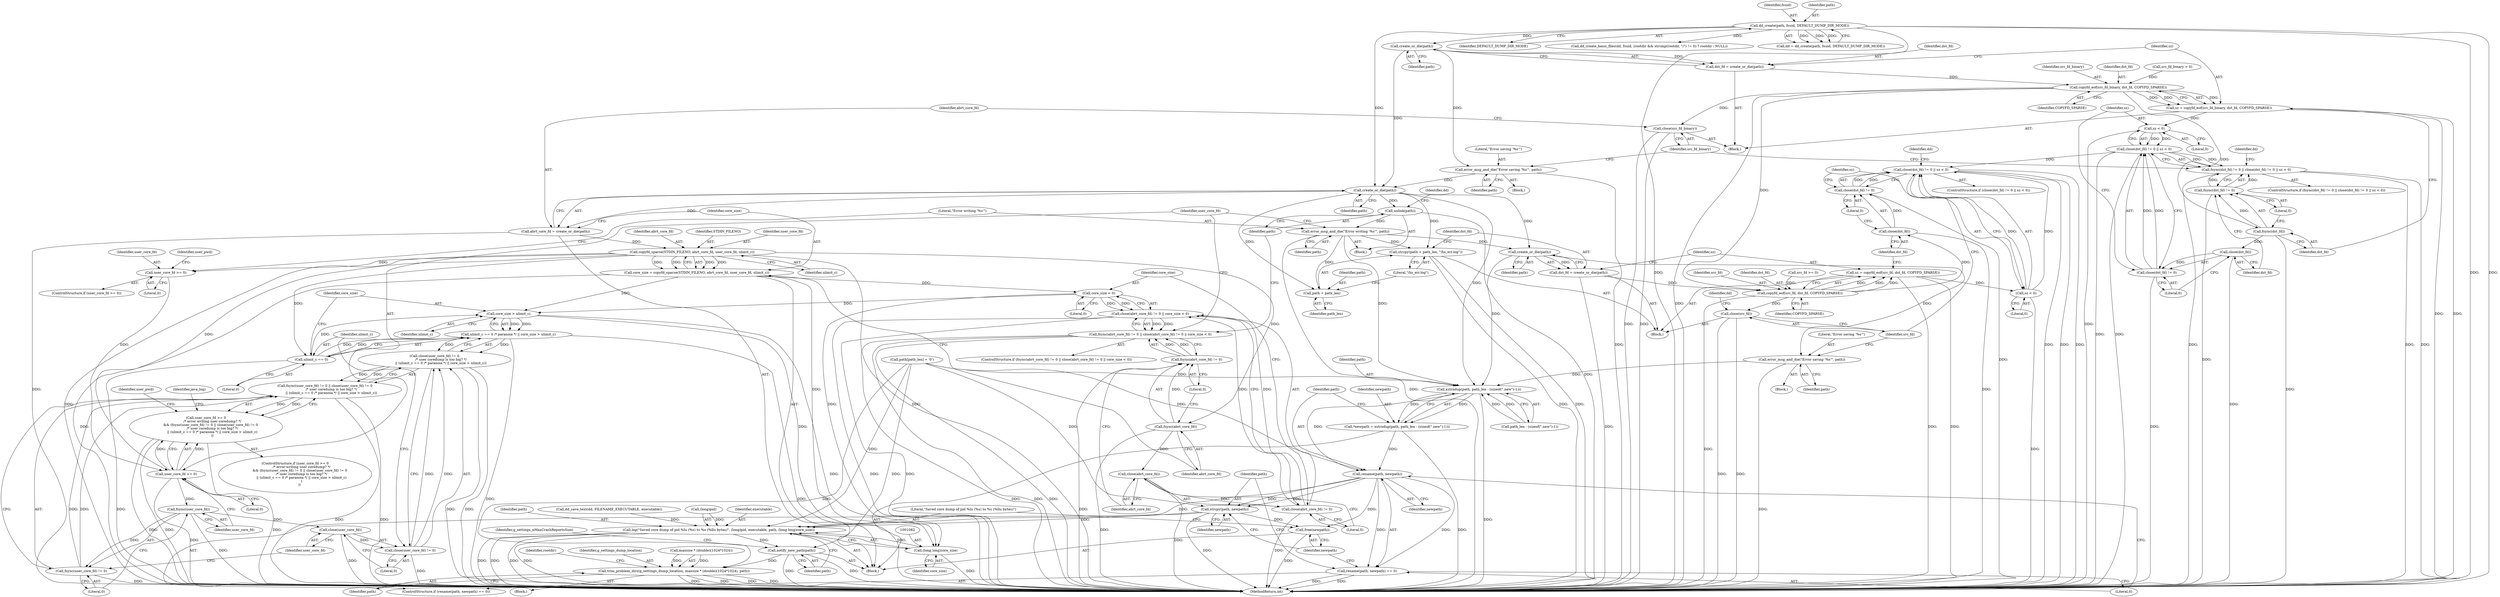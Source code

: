 digraph "0_abrt_4f2c1ddd3e3b81d2d5146b883115371f1cada9f9@API" {
"1000867" [label="(Call,create_or_die(path))"];
"1000618" [label="(Call,dd_create(path, fsuid, DEFAULT_DUMP_DIR_MODE))"];
"1000865" [label="(Call,dst_fd = create_or_die(path))"];
"1000872" [label="(Call,copyfd_eof(src_fd_binary, dst_fd, COPYFD_SPARSE))"];
"1000870" [label="(Call,sz = copyfd_eof(src_fd_binary, dst_fd, COPYFD_SPARSE))"];
"1000887" [label="(Call,sz < 0)"];
"1000882" [label="(Call,close(dst_fd) != 0 || sz < 0)"];
"1000877" [label="(Call,fsync(dst_fd) != 0 || close(dst_fd) != 0 || sz < 0)"];
"1001029" [label="(Call,close(dst_fd) != 0 || sz < 0)"];
"1000879" [label="(Call,fsync(dst_fd))"];
"1000878" [label="(Call,fsync(dst_fd) != 0)"];
"1000884" [label="(Call,close(dst_fd))"];
"1000883" [label="(Call,close(dst_fd) != 0)"];
"1000896" [label="(Call,close(src_fd_binary))"];
"1001024" [label="(Call,copyfd_eof(src_fd, dst_fd, COPYFD_SPARSE))"];
"1001022" [label="(Call,sz = copyfd_eof(src_fd, dst_fd, COPYFD_SPARSE))"];
"1001034" [label="(Call,sz < 0)"];
"1001031" [label="(Call,close(dst_fd))"];
"1001030" [label="(Call,close(dst_fd) != 0)"];
"1001043" [label="(Call,close(src_fd))"];
"1000893" [label="(Call,error_msg_and_die(\"Error saving '%s'\", path))"];
"1000901" [label="(Call,create_or_die(path))"];
"1000899" [label="(Call,abrt_core_fd = create_or_die(path))"];
"1000906" [label="(Call,copyfd_sparse(STDIN_FILENO, abrt_core_fd, user_core_fd, ulimit_c))"];
"1000904" [label="(Call,core_size = copyfd_sparse(STDIN_FILENO, abrt_core_fd, user_core_fd, ulimit_c))"];
"1000922" [label="(Call,core_size < 0)"];
"1000917" [label="(Call,close(abrt_core_fd) != 0 || core_size < 0)"];
"1000912" [label="(Call,fsync(abrt_core_fd) != 0 || close(abrt_core_fd) != 0 || core_size < 0)"];
"1000961" [label="(Call,core_size > ulimit_c)"];
"1000957" [label="(Call,ulimit_c == 0 /* paranoia */ || core_size > ulimit_c)"];
"1000952" [label="(Call,close(user_core_fd) != 0\n            /* user coredump is too big? */\n            || (ulimit_c == 0 /* paranoia */ || core_size > ulimit_c))"];
"1000947" [label="(Call,fsync(user_core_fd) != 0 || close(user_core_fd) != 0\n            /* user coredump is too big? */\n            || (ulimit_c == 0 /* paranoia */ || core_size > ulimit_c))"];
"1000943" [label="(Call,user_core_fd >= 0\n            /* error writing user coredump? */\n         && (fsync(user_core_fd) != 0 || close(user_core_fd) != 0\n            /* user coredump is too big? */\n            || (ulimit_c == 0 /* paranoia */ || core_size > ulimit_c)\n            ))"];
"1001081" [label="(Call,(long long)core_size)"];
"1001074" [label="(Call,log(\"Saved core dump of pid %lu (%s) to %s (%llu bytes)\", (long)pid, executable, path, (long long)core_size))"];
"1001084" [label="(Call,notify_new_path(path))"];
"1001102" [label="(Call,trim_problem_dirs(g_settings_dump_location, maxsize * (double)(1024*1024), path))"];
"1000914" [label="(Call,fsync(abrt_core_fd))"];
"1000913" [label="(Call,fsync(abrt_core_fd) != 0)"];
"1000919" [label="(Call,close(abrt_core_fd))"];
"1000918" [label="(Call,close(abrt_core_fd) != 0)"];
"1000931" [label="(Call,user_core_fd >= 0)"];
"1000944" [label="(Call,user_core_fd >= 0)"];
"1000949" [label="(Call,fsync(user_core_fd))"];
"1000948" [label="(Call,fsync(user_core_fd) != 0)"];
"1000954" [label="(Call,close(user_core_fd))"];
"1000953" [label="(Call,close(user_core_fd) != 0)"];
"1000958" [label="(Call,ulimit_c == 0)"];
"1000926" [label="(Call,unlink(path))"];
"1000939" [label="(Call,error_msg_and_die(\"Error writing '%s'\", path))"];
"1001011" [label="(Call,strcpy(path + path_len, \"/hs_err.log\"))"];
"1001012" [label="(Call,path + path_len)"];
"1001019" [label="(Call,create_or_die(path))"];
"1001017" [label="(Call,dst_fd = create_or_die(path))"];
"1001040" [label="(Call,error_msg_and_die(\"Error saving '%s'\", path))"];
"1001055" [label="(Call,xstrndup(path, path_len - (sizeof(\".new\")-1)))"];
"1001053" [label="(Call,*newpath = xstrndup(path, path_len - (sizeof(\".new\")-1)))"];
"1001065" [label="(Call,rename(path, newpath))"];
"1001064" [label="(Call,rename(path, newpath) == 0)"];
"1001069" [label="(Call,strcpy(path, newpath))"];
"1001072" [label="(Call,free(newpath))"];
"1001103" [label="(Identifier,g_settings_dump_location)"];
"1000912" [label="(Call,fsync(abrt_core_fd) != 0 || close(abrt_core_fd) != 0 || core_size < 0)"];
"1000905" [label="(Identifier,core_size)"];
"1000929" [label="(Identifier,dd)"];
"1000907" [label="(Identifier,STDIN_FILENO)"];
"1000963" [label="(Identifier,ulimit_c)"];
"1000947" [label="(Call,fsync(user_core_fd) != 0 || close(user_core_fd) != 0\n            /* user coredump is too big? */\n            || (ulimit_c == 0 /* paranoia */ || core_size > ulimit_c))"];
"1000961" [label="(Call,core_size > ulimit_c)"];
"1001025" [label="(Identifier,src_fd)"];
"1000886" [label="(Literal,0)"];
"1000873" [label="(Identifier,src_fd_binary)"];
"1000948" [label="(Call,fsync(user_core_fd) != 0)"];
"1000863" [label="(Block,)"];
"1000919" [label="(Call,close(abrt_core_fd))"];
"1000942" [label="(ControlStructure,if (user_core_fd >= 0\n            /* error writing user coredump? */\n         && (fsync(user_core_fd) != 0 || close(user_core_fd) != 0\n            /* user coredump is too big? */\n            || (ulimit_c == 0 /* paranoia */ || core_size > ulimit_c)\n            )\n        ))"];
"1001056" [label="(Identifier,path)"];
"1001026" [label="(Identifier,dst_fd)"];
"1000911" [label="(ControlStructure,if (fsync(abrt_core_fd) != 0 || close(abrt_core_fd) != 0 || core_size < 0))"];
"1001085" [label="(Identifier,path)"];
"1001030" [label="(Call,close(dst_fd) != 0)"];
"1000871" [label="(Identifier,sz)"];
"1001027" [label="(Identifier,COPYFD_SPARSE)"];
"1001079" [label="(Identifier,executable)"];
"1000933" [label="(Literal,0)"];
"1000620" [label="(Identifier,fsuid)"];
"1000953" [label="(Call,close(user_core_fd) != 0)"];
"1001054" [label="(Identifier,newpath)"];
"1001090" [label="(Block,)"];
"1001065" [label="(Call,rename(path, newpath))"];
"1000915" [label="(Identifier,abrt_core_fd)"];
"1000909" [label="(Identifier,user_core_fd)"];
"1000962" [label="(Identifier,core_size)"];
"1001068" [label="(Literal,0)"];
"1000901" [label="(Call,create_or_die(path))"];
"1000876" [label="(ControlStructure,if (fsync(dst_fd) != 0 || close(dst_fd) != 0 || sz < 0))"];
"1001063" [label="(ControlStructure,if (rename(path, newpath) == 0))"];
"1001084" [label="(Call,notify_new_path(path))"];
"1000931" [label="(Call,user_core_fd >= 0)"];
"1001055" [label="(Call,xstrndup(path, path_len - (sizeof(\".new\")-1)))"];
"1001071" [label="(Identifier,newpath)"];
"1001043" [label="(Call,close(src_fd))"];
"1000954" [label="(Call,close(user_core_fd))"];
"1001081" [label="(Call,(long long)core_size)"];
"1000932" [label="(Identifier,user_core_fd)"];
"1000958" [label="(Call,ulimit_c == 0)"];
"1000959" [label="(Identifier,ulimit_c)"];
"1000960" [label="(Literal,0)"];
"1000927" [label="(Identifier,path)"];
"1000945" [label="(Identifier,user_core_fd)"];
"1001042" [label="(Identifier,path)"];
"1000917" [label="(Call,close(abrt_core_fd) != 0 || core_size < 0)"];
"1000930" [label="(ControlStructure,if (user_core_fd >= 0))"];
"1001020" [label="(Identifier,path)"];
"1001017" [label="(Call,dst_fd = create_or_die(path))"];
"1001010" [label="(Block,)"];
"1001029" [label="(Call,close(dst_fd) != 0 || sz < 0)"];
"1000621" [label="(Identifier,DEFAULT_DUMP_DIR_MODE)"];
"1000920" [label="(Identifier,abrt_core_fd)"];
"1000895" [label="(Identifier,path)"];
"1000916" [label="(Literal,0)"];
"1000887" [label="(Call,sz < 0)"];
"1001064" [label="(Call,rename(path, newpath) == 0)"];
"1000904" [label="(Call,core_size = copyfd_sparse(STDIN_FILENO, abrt_core_fd, user_core_fd, ulimit_c))"];
"1000972" [label="(Identifier,java_log)"];
"1001014" [label="(Identifier,path_len)"];
"1000949" [label="(Call,fsync(user_core_fd))"];
"1000867" [label="(Call,create_or_die(path))"];
"1000624" [label="(Block,)"];
"1000619" [label="(Identifier,path)"];
"1000872" [label="(Call,copyfd_eof(src_fd_binary, dst_fd, COPYFD_SPARSE))"];
"1000955" [label="(Identifier,user_core_fd)"];
"1001080" [label="(Identifier,path)"];
"1001023" [label="(Identifier,sz)"];
"1001013" [label="(Identifier,path)"];
"1001040" [label="(Call,error_msg_and_die(\"Error saving '%s'\", path))"];
"1001073" [label="(Identifier,newpath)"];
"1001067" [label="(Identifier,newpath)"];
"1001024" [label="(Call,copyfd_eof(src_fd, dst_fd, COPYFD_SPARSE))"];
"1001069" [label="(Call,strcpy(path, newpath))"];
"1000946" [label="(Literal,0)"];
"1001015" [label="(Literal,\"/hs_err.log\")"];
"1000870" [label="(Call,sz = copyfd_eof(src_fd_binary, dst_fd, COPYFD_SPARSE))"];
"1000893" [label="(Call,error_msg_and_die(\"Error saving '%s'\", path))"];
"1000952" [label="(Call,close(user_core_fd) != 0\n            /* user coredump is too big? */\n            || (ulimit_c == 0 /* paranoia */ || core_size > ulimit_c))"];
"1000880" [label="(Identifier,dst_fd)"];
"1001083" [label="(Identifier,core_size)"];
"1000966" [label="(Identifier,user_pwd)"];
"1000944" [label="(Call,user_core_fd >= 0)"];
"1001035" [label="(Identifier,sz)"];
"1001031" [label="(Call,close(dst_fd))"];
"1001036" [label="(Literal,0)"];
"1001053" [label="(Call,*newpath = xstrndup(path, path_len - (sizeof(\".new\")-1)))"];
"1001039" [label="(Identifier,dd)"];
"1000910" [label="(Identifier,ulimit_c)"];
"1000922" [label="(Call,core_size < 0)"];
"1000936" [label="(Identifier,user_pwd)"];
"1000892" [label="(Identifier,dd)"];
"1000913" [label="(Call,fsync(abrt_core_fd) != 0)"];
"1000939" [label="(Call,error_msg_and_die(\"Error writing '%s'\", path))"];
"1001088" [label="(Identifier,g_settings_nMaxCrashReportsSize)"];
"1001044" [label="(Identifier,src_fd)"];
"1000902" [label="(Identifier,path)"];
"1000890" [label="(Block,)"];
"1001032" [label="(Identifier,dst_fd)"];
"1001074" [label="(Call,log(\"Saved core dump of pid %lu (%s) to %s (%llu bytes)\", (long)pid, executable, path, (long long)core_size))"];
"1000774" [label="(Call,dd_save_text(dd, FILENAME_EXECUTABLE, executable))"];
"1000943" [label="(Call,user_core_fd >= 0\n            /* error writing user coredump? */\n         && (fsync(user_core_fd) != 0 || close(user_core_fd) != 0\n            /* user coredump is too big? */\n            || (ulimit_c == 0 /* paranoia */ || core_size > ulimit_c)\n            ))"];
"1001037" [label="(Block,)"];
"1000925" [label="(Block,)"];
"1000888" [label="(Identifier,sz)"];
"1001047" [label="(Call,path[path_len] = '\0')"];
"1001066" [label="(Identifier,path)"];
"1000900" [label="(Identifier,abrt_core_fd)"];
"1001102" [label="(Call,trim_problem_dirs(g_settings_dump_location, maxsize * (double)(1024*1024), path))"];
"1001075" [label="(Literal,\"Saved core dump of pid %lu (%s) to %s (%llu bytes)\")"];
"1001022" [label="(Call,sz = copyfd_eof(src_fd, dst_fd, COPYFD_SPARSE))"];
"1000957" [label="(Call,ulimit_c == 0 /* paranoia */ || core_size > ulimit_c)"];
"1001018" [label="(Identifier,dst_fd)"];
"1000877" [label="(Call,fsync(dst_fd) != 0 || close(dst_fd) != 0 || sz < 0)"];
"1000897" [label="(Identifier,src_fd_binary)"];
"1001104" [label="(Call,maxsize * (double)(1024*1024))"];
"1000956" [label="(Literal,0)"];
"1000883" [label="(Call,close(dst_fd) != 0)"];
"1001113" [label="(Identifier,rootdir)"];
"1000923" [label="(Identifier,core_size)"];
"1000889" [label="(Literal,0)"];
"1000881" [label="(Literal,0)"];
"1001033" [label="(Literal,0)"];
"1000882" [label="(Call,close(dst_fd) != 0 || sz < 0)"];
"1000618" [label="(Call,dd_create(path, fsuid, DEFAULT_DUMP_DIR_MODE))"];
"1000630" [label="(Call,dd_create_basic_files(dd, fsuid, (rootdir && strcmp(rootdir, \"/\") != 0) ? rootdir : NULL))"];
"1000896" [label="(Call,close(src_fd_binary))"];
"1000899" [label="(Call,abrt_core_fd = create_or_die(path))"];
"1000908" [label="(Identifier,abrt_core_fd)"];
"1000885" [label="(Identifier,dst_fd)"];
"1001019" [label="(Call,create_or_die(path))"];
"1001007" [label="(Call,src_fd >= 0)"];
"1000878" [label="(Call,fsync(dst_fd) != 0)"];
"1000921" [label="(Literal,0)"];
"1000616" [label="(Call,dd = dd_create(path, fsuid, DEFAULT_DUMP_DIR_MODE))"];
"1001057" [label="(Call,path_len - (sizeof(\".new\")-1))"];
"1001034" [label="(Call,sz < 0)"];
"1000884" [label="(Call,close(dst_fd))"];
"1000894" [label="(Literal,\"Error saving '%s'\")"];
"1001076" [label="(Call,(long)pid)"];
"1001012" [label="(Call,path + path_len)"];
"1000940" [label="(Literal,\"Error writing '%s'\")"];
"1000918" [label="(Call,close(abrt_core_fd) != 0)"];
"1001046" [label="(Identifier,dd)"];
"1000941" [label="(Identifier,path)"];
"1000874" [label="(Identifier,dst_fd)"];
"1001028" [label="(ControlStructure,if (close(dst_fd) != 0 || sz < 0))"];
"1000914" [label="(Call,fsync(abrt_core_fd))"];
"1000924" [label="(Literal,0)"];
"1000906" [label="(Call,copyfd_sparse(STDIN_FILENO, abrt_core_fd, user_core_fd, ulimit_c))"];
"1000879" [label="(Call,fsync(dst_fd))"];
"1001041" [label="(Literal,\"Error saving '%s'\")"];
"1001111" [label="(Identifier,path)"];
"1001070" [label="(Identifier,path)"];
"1000860" [label="(Call,src_fd_binary > 0)"];
"1000926" [label="(Call,unlink(path))"];
"1001180" [label="(MethodReturn,int)"];
"1000950" [label="(Identifier,user_core_fd)"];
"1001072" [label="(Call,free(newpath))"];
"1000868" [label="(Identifier,path)"];
"1001011" [label="(Call,strcpy(path + path_len, \"/hs_err.log\"))"];
"1000865" [label="(Call,dst_fd = create_or_die(path))"];
"1000866" [label="(Identifier,dst_fd)"];
"1000951" [label="(Literal,0)"];
"1000875" [label="(Identifier,COPYFD_SPARSE)"];
"1000867" -> "1000865"  [label="AST: "];
"1000867" -> "1000868"  [label="CFG: "];
"1000868" -> "1000867"  [label="AST: "];
"1000865" -> "1000867"  [label="CFG: "];
"1000867" -> "1000865"  [label="DDG: "];
"1000618" -> "1000867"  [label="DDG: "];
"1000867" -> "1000893"  [label="DDG: "];
"1000867" -> "1000901"  [label="DDG: "];
"1000618" -> "1000616"  [label="AST: "];
"1000618" -> "1000621"  [label="CFG: "];
"1000619" -> "1000618"  [label="AST: "];
"1000620" -> "1000618"  [label="AST: "];
"1000621" -> "1000618"  [label="AST: "];
"1000616" -> "1000618"  [label="CFG: "];
"1000618" -> "1001180"  [label="DDG: "];
"1000618" -> "1001180"  [label="DDG: "];
"1000618" -> "1001180"  [label="DDG: "];
"1000618" -> "1000616"  [label="DDG: "];
"1000618" -> "1000616"  [label="DDG: "];
"1000618" -> "1000616"  [label="DDG: "];
"1000618" -> "1000630"  [label="DDG: "];
"1000618" -> "1000901"  [label="DDG: "];
"1000865" -> "1000863"  [label="AST: "];
"1000866" -> "1000865"  [label="AST: "];
"1000871" -> "1000865"  [label="CFG: "];
"1000865" -> "1000872"  [label="DDG: "];
"1000872" -> "1000870"  [label="AST: "];
"1000872" -> "1000875"  [label="CFG: "];
"1000873" -> "1000872"  [label="AST: "];
"1000874" -> "1000872"  [label="AST: "];
"1000875" -> "1000872"  [label="AST: "];
"1000870" -> "1000872"  [label="CFG: "];
"1000872" -> "1001180"  [label="DDG: "];
"1000872" -> "1000870"  [label="DDG: "];
"1000872" -> "1000870"  [label="DDG: "];
"1000872" -> "1000870"  [label="DDG: "];
"1000860" -> "1000872"  [label="DDG: "];
"1000872" -> "1000879"  [label="DDG: "];
"1000872" -> "1000896"  [label="DDG: "];
"1000872" -> "1001024"  [label="DDG: "];
"1000870" -> "1000863"  [label="AST: "];
"1000871" -> "1000870"  [label="AST: "];
"1000880" -> "1000870"  [label="CFG: "];
"1000870" -> "1001180"  [label="DDG: "];
"1000870" -> "1001180"  [label="DDG: "];
"1000870" -> "1000887"  [label="DDG: "];
"1000887" -> "1000882"  [label="AST: "];
"1000887" -> "1000889"  [label="CFG: "];
"1000888" -> "1000887"  [label="AST: "];
"1000889" -> "1000887"  [label="AST: "];
"1000882" -> "1000887"  [label="CFG: "];
"1000887" -> "1001180"  [label="DDG: "];
"1000887" -> "1000882"  [label="DDG: "];
"1000887" -> "1000882"  [label="DDG: "];
"1000882" -> "1000877"  [label="AST: "];
"1000882" -> "1000883"  [label="CFG: "];
"1000883" -> "1000882"  [label="AST: "];
"1000877" -> "1000882"  [label="CFG: "];
"1000882" -> "1001180"  [label="DDG: "];
"1000882" -> "1001180"  [label="DDG: "];
"1000882" -> "1000877"  [label="DDG: "];
"1000882" -> "1000877"  [label="DDG: "];
"1000883" -> "1000882"  [label="DDG: "];
"1000883" -> "1000882"  [label="DDG: "];
"1000882" -> "1001029"  [label="DDG: "];
"1000877" -> "1000876"  [label="AST: "];
"1000877" -> "1000878"  [label="CFG: "];
"1000878" -> "1000877"  [label="AST: "];
"1000892" -> "1000877"  [label="CFG: "];
"1000897" -> "1000877"  [label="CFG: "];
"1000877" -> "1001180"  [label="DDG: "];
"1000877" -> "1001180"  [label="DDG: "];
"1000877" -> "1001180"  [label="DDG: "];
"1000878" -> "1000877"  [label="DDG: "];
"1000878" -> "1000877"  [label="DDG: "];
"1001029" -> "1001028"  [label="AST: "];
"1001029" -> "1001030"  [label="CFG: "];
"1001029" -> "1001034"  [label="CFG: "];
"1001030" -> "1001029"  [label="AST: "];
"1001034" -> "1001029"  [label="AST: "];
"1001039" -> "1001029"  [label="CFG: "];
"1001044" -> "1001029"  [label="CFG: "];
"1001029" -> "1001180"  [label="DDG: "];
"1001029" -> "1001180"  [label="DDG: "];
"1001029" -> "1001180"  [label="DDG: "];
"1001030" -> "1001029"  [label="DDG: "];
"1001030" -> "1001029"  [label="DDG: "];
"1001034" -> "1001029"  [label="DDG: "];
"1001034" -> "1001029"  [label="DDG: "];
"1000879" -> "1000878"  [label="AST: "];
"1000879" -> "1000880"  [label="CFG: "];
"1000880" -> "1000879"  [label="AST: "];
"1000881" -> "1000879"  [label="CFG: "];
"1000879" -> "1001180"  [label="DDG: "];
"1000879" -> "1000878"  [label="DDG: "];
"1000879" -> "1000884"  [label="DDG: "];
"1000878" -> "1000881"  [label="CFG: "];
"1000881" -> "1000878"  [label="AST: "];
"1000885" -> "1000878"  [label="CFG: "];
"1000878" -> "1001180"  [label="DDG: "];
"1000884" -> "1000883"  [label="AST: "];
"1000884" -> "1000885"  [label="CFG: "];
"1000885" -> "1000884"  [label="AST: "];
"1000886" -> "1000884"  [label="CFG: "];
"1000884" -> "1001180"  [label="DDG: "];
"1000884" -> "1000883"  [label="DDG: "];
"1000883" -> "1000886"  [label="CFG: "];
"1000886" -> "1000883"  [label="AST: "];
"1000888" -> "1000883"  [label="CFG: "];
"1000883" -> "1001180"  [label="DDG: "];
"1000896" -> "1000863"  [label="AST: "];
"1000896" -> "1000897"  [label="CFG: "];
"1000897" -> "1000896"  [label="AST: "];
"1000900" -> "1000896"  [label="CFG: "];
"1000896" -> "1001180"  [label="DDG: "];
"1000896" -> "1001180"  [label="DDG: "];
"1001024" -> "1001022"  [label="AST: "];
"1001024" -> "1001027"  [label="CFG: "];
"1001025" -> "1001024"  [label="AST: "];
"1001026" -> "1001024"  [label="AST: "];
"1001027" -> "1001024"  [label="AST: "];
"1001022" -> "1001024"  [label="CFG: "];
"1001024" -> "1001180"  [label="DDG: "];
"1001024" -> "1001022"  [label="DDG: "];
"1001024" -> "1001022"  [label="DDG: "];
"1001024" -> "1001022"  [label="DDG: "];
"1001007" -> "1001024"  [label="DDG: "];
"1001017" -> "1001024"  [label="DDG: "];
"1001024" -> "1001031"  [label="DDG: "];
"1001024" -> "1001043"  [label="DDG: "];
"1001022" -> "1001010"  [label="AST: "];
"1001023" -> "1001022"  [label="AST: "];
"1001032" -> "1001022"  [label="CFG: "];
"1001022" -> "1001180"  [label="DDG: "];
"1001022" -> "1001180"  [label="DDG: "];
"1001022" -> "1001034"  [label="DDG: "];
"1001034" -> "1001036"  [label="CFG: "];
"1001035" -> "1001034"  [label="AST: "];
"1001036" -> "1001034"  [label="AST: "];
"1001034" -> "1001180"  [label="DDG: "];
"1001031" -> "1001030"  [label="AST: "];
"1001031" -> "1001032"  [label="CFG: "];
"1001032" -> "1001031"  [label="AST: "];
"1001033" -> "1001031"  [label="CFG: "];
"1001031" -> "1001180"  [label="DDG: "];
"1001031" -> "1001030"  [label="DDG: "];
"1001030" -> "1001033"  [label="CFG: "];
"1001033" -> "1001030"  [label="AST: "];
"1001035" -> "1001030"  [label="CFG: "];
"1001030" -> "1001180"  [label="DDG: "];
"1001043" -> "1001010"  [label="AST: "];
"1001043" -> "1001044"  [label="CFG: "];
"1001044" -> "1001043"  [label="AST: "];
"1001046" -> "1001043"  [label="CFG: "];
"1001043" -> "1001180"  [label="DDG: "];
"1001043" -> "1001180"  [label="DDG: "];
"1000893" -> "1000890"  [label="AST: "];
"1000893" -> "1000895"  [label="CFG: "];
"1000894" -> "1000893"  [label="AST: "];
"1000895" -> "1000893"  [label="AST: "];
"1000897" -> "1000893"  [label="CFG: "];
"1000893" -> "1001180"  [label="DDG: "];
"1000893" -> "1000901"  [label="DDG: "];
"1000901" -> "1000899"  [label="AST: "];
"1000901" -> "1000902"  [label="CFG: "];
"1000902" -> "1000901"  [label="AST: "];
"1000899" -> "1000901"  [label="CFG: "];
"1000901" -> "1000899"  [label="DDG: "];
"1000901" -> "1000926"  [label="DDG: "];
"1000901" -> "1001011"  [label="DDG: "];
"1000901" -> "1001012"  [label="DDG: "];
"1000901" -> "1001019"  [label="DDG: "];
"1000901" -> "1001055"  [label="DDG: "];
"1000899" -> "1000624"  [label="AST: "];
"1000900" -> "1000899"  [label="AST: "];
"1000905" -> "1000899"  [label="CFG: "];
"1000899" -> "1001180"  [label="DDG: "];
"1000899" -> "1000906"  [label="DDG: "];
"1000906" -> "1000904"  [label="AST: "];
"1000906" -> "1000910"  [label="CFG: "];
"1000907" -> "1000906"  [label="AST: "];
"1000908" -> "1000906"  [label="AST: "];
"1000909" -> "1000906"  [label="AST: "];
"1000910" -> "1000906"  [label="AST: "];
"1000904" -> "1000906"  [label="CFG: "];
"1000906" -> "1001180"  [label="DDG: "];
"1000906" -> "1001180"  [label="DDG: "];
"1000906" -> "1000904"  [label="DDG: "];
"1000906" -> "1000904"  [label="DDG: "];
"1000906" -> "1000904"  [label="DDG: "];
"1000906" -> "1000904"  [label="DDG: "];
"1000906" -> "1000914"  [label="DDG: "];
"1000906" -> "1000931"  [label="DDG: "];
"1000906" -> "1000944"  [label="DDG: "];
"1000906" -> "1000958"  [label="DDG: "];
"1000904" -> "1000624"  [label="AST: "];
"1000905" -> "1000904"  [label="AST: "];
"1000915" -> "1000904"  [label="CFG: "];
"1000904" -> "1001180"  [label="DDG: "];
"1000904" -> "1000922"  [label="DDG: "];
"1000904" -> "1000961"  [label="DDG: "];
"1000904" -> "1001081"  [label="DDG: "];
"1000922" -> "1000917"  [label="AST: "];
"1000922" -> "1000924"  [label="CFG: "];
"1000923" -> "1000922"  [label="AST: "];
"1000924" -> "1000922"  [label="AST: "];
"1000917" -> "1000922"  [label="CFG: "];
"1000922" -> "1000917"  [label="DDG: "];
"1000922" -> "1000917"  [label="DDG: "];
"1000922" -> "1000961"  [label="DDG: "];
"1000922" -> "1001081"  [label="DDG: "];
"1000917" -> "1000912"  [label="AST: "];
"1000917" -> "1000918"  [label="CFG: "];
"1000918" -> "1000917"  [label="AST: "];
"1000912" -> "1000917"  [label="CFG: "];
"1000917" -> "1001180"  [label="DDG: "];
"1000917" -> "1001180"  [label="DDG: "];
"1000917" -> "1000912"  [label="DDG: "];
"1000917" -> "1000912"  [label="DDG: "];
"1000918" -> "1000917"  [label="DDG: "];
"1000918" -> "1000917"  [label="DDG: "];
"1000912" -> "1000911"  [label="AST: "];
"1000912" -> "1000913"  [label="CFG: "];
"1000913" -> "1000912"  [label="AST: "];
"1000927" -> "1000912"  [label="CFG: "];
"1000945" -> "1000912"  [label="CFG: "];
"1000912" -> "1001180"  [label="DDG: "];
"1000912" -> "1001180"  [label="DDG: "];
"1000912" -> "1001180"  [label="DDG: "];
"1000913" -> "1000912"  [label="DDG: "];
"1000913" -> "1000912"  [label="DDG: "];
"1000961" -> "1000957"  [label="AST: "];
"1000961" -> "1000963"  [label="CFG: "];
"1000962" -> "1000961"  [label="AST: "];
"1000963" -> "1000961"  [label="AST: "];
"1000957" -> "1000961"  [label="CFG: "];
"1000961" -> "1001180"  [label="DDG: "];
"1000961" -> "1000957"  [label="DDG: "];
"1000961" -> "1000957"  [label="DDG: "];
"1000958" -> "1000961"  [label="DDG: "];
"1000961" -> "1001081"  [label="DDG: "];
"1000957" -> "1000952"  [label="AST: "];
"1000957" -> "1000958"  [label="CFG: "];
"1000958" -> "1000957"  [label="AST: "];
"1000952" -> "1000957"  [label="CFG: "];
"1000957" -> "1001180"  [label="DDG: "];
"1000957" -> "1001180"  [label="DDG: "];
"1000957" -> "1000952"  [label="DDG: "];
"1000957" -> "1000952"  [label="DDG: "];
"1000958" -> "1000957"  [label="DDG: "];
"1000958" -> "1000957"  [label="DDG: "];
"1000952" -> "1000947"  [label="AST: "];
"1000952" -> "1000953"  [label="CFG: "];
"1000953" -> "1000952"  [label="AST: "];
"1000947" -> "1000952"  [label="CFG: "];
"1000952" -> "1001180"  [label="DDG: "];
"1000952" -> "1001180"  [label="DDG: "];
"1000952" -> "1000947"  [label="DDG: "];
"1000952" -> "1000947"  [label="DDG: "];
"1000953" -> "1000952"  [label="DDG: "];
"1000953" -> "1000952"  [label="DDG: "];
"1000947" -> "1000943"  [label="AST: "];
"1000947" -> "1000948"  [label="CFG: "];
"1000948" -> "1000947"  [label="AST: "];
"1000943" -> "1000947"  [label="CFG: "];
"1000947" -> "1001180"  [label="DDG: "];
"1000947" -> "1001180"  [label="DDG: "];
"1000947" -> "1000943"  [label="DDG: "];
"1000947" -> "1000943"  [label="DDG: "];
"1000948" -> "1000947"  [label="DDG: "];
"1000948" -> "1000947"  [label="DDG: "];
"1000943" -> "1000942"  [label="AST: "];
"1000943" -> "1000944"  [label="CFG: "];
"1000944" -> "1000943"  [label="AST: "];
"1000966" -> "1000943"  [label="CFG: "];
"1000972" -> "1000943"  [label="CFG: "];
"1000943" -> "1001180"  [label="DDG: "];
"1000943" -> "1001180"  [label="DDG: "];
"1000943" -> "1001180"  [label="DDG: "];
"1000944" -> "1000943"  [label="DDG: "];
"1000944" -> "1000943"  [label="DDG: "];
"1001081" -> "1001074"  [label="AST: "];
"1001081" -> "1001083"  [label="CFG: "];
"1001082" -> "1001081"  [label="AST: "];
"1001083" -> "1001081"  [label="AST: "];
"1001074" -> "1001081"  [label="CFG: "];
"1001081" -> "1001180"  [label="DDG: "];
"1001081" -> "1001074"  [label="DDG: "];
"1001074" -> "1000624"  [label="AST: "];
"1001075" -> "1001074"  [label="AST: "];
"1001076" -> "1001074"  [label="AST: "];
"1001079" -> "1001074"  [label="AST: "];
"1001080" -> "1001074"  [label="AST: "];
"1001085" -> "1001074"  [label="CFG: "];
"1001074" -> "1001180"  [label="DDG: "];
"1001074" -> "1001180"  [label="DDG: "];
"1001074" -> "1001180"  [label="DDG: "];
"1001074" -> "1001180"  [label="DDG: "];
"1001076" -> "1001074"  [label="DDG: "];
"1000774" -> "1001074"  [label="DDG: "];
"1001065" -> "1001074"  [label="DDG: "];
"1001047" -> "1001074"  [label="DDG: "];
"1001069" -> "1001074"  [label="DDG: "];
"1001074" -> "1001084"  [label="DDG: "];
"1001084" -> "1000624"  [label="AST: "];
"1001084" -> "1001085"  [label="CFG: "];
"1001085" -> "1001084"  [label="AST: "];
"1001088" -> "1001084"  [label="CFG: "];
"1001084" -> "1001180"  [label="DDG: "];
"1001084" -> "1001180"  [label="DDG: "];
"1001047" -> "1001084"  [label="DDG: "];
"1001084" -> "1001102"  [label="DDG: "];
"1001102" -> "1001090"  [label="AST: "];
"1001102" -> "1001111"  [label="CFG: "];
"1001103" -> "1001102"  [label="AST: "];
"1001104" -> "1001102"  [label="AST: "];
"1001111" -> "1001102"  [label="AST: "];
"1001113" -> "1001102"  [label="CFG: "];
"1001102" -> "1001180"  [label="DDG: "];
"1001102" -> "1001180"  [label="DDG: "];
"1001102" -> "1001180"  [label="DDG: "];
"1001102" -> "1001180"  [label="DDG: "];
"1001104" -> "1001102"  [label="DDG: "];
"1001104" -> "1001102"  [label="DDG: "];
"1001047" -> "1001102"  [label="DDG: "];
"1000914" -> "1000913"  [label="AST: "];
"1000914" -> "1000915"  [label="CFG: "];
"1000915" -> "1000914"  [label="AST: "];
"1000916" -> "1000914"  [label="CFG: "];
"1000914" -> "1001180"  [label="DDG: "];
"1000914" -> "1000913"  [label="DDG: "];
"1000914" -> "1000919"  [label="DDG: "];
"1000913" -> "1000916"  [label="CFG: "];
"1000916" -> "1000913"  [label="AST: "];
"1000920" -> "1000913"  [label="CFG: "];
"1000913" -> "1001180"  [label="DDG: "];
"1000919" -> "1000918"  [label="AST: "];
"1000919" -> "1000920"  [label="CFG: "];
"1000920" -> "1000919"  [label="AST: "];
"1000921" -> "1000919"  [label="CFG: "];
"1000919" -> "1001180"  [label="DDG: "];
"1000919" -> "1000918"  [label="DDG: "];
"1000918" -> "1000921"  [label="CFG: "];
"1000921" -> "1000918"  [label="AST: "];
"1000923" -> "1000918"  [label="CFG: "];
"1000918" -> "1001180"  [label="DDG: "];
"1000931" -> "1000930"  [label="AST: "];
"1000931" -> "1000933"  [label="CFG: "];
"1000932" -> "1000931"  [label="AST: "];
"1000933" -> "1000931"  [label="AST: "];
"1000936" -> "1000931"  [label="CFG: "];
"1000940" -> "1000931"  [label="CFG: "];
"1000931" -> "1000944"  [label="DDG: "];
"1000944" -> "1000946"  [label="CFG: "];
"1000945" -> "1000944"  [label="AST: "];
"1000946" -> "1000944"  [label="AST: "];
"1000950" -> "1000944"  [label="CFG: "];
"1000944" -> "1001180"  [label="DDG: "];
"1000944" -> "1000949"  [label="DDG: "];
"1000949" -> "1000948"  [label="AST: "];
"1000949" -> "1000950"  [label="CFG: "];
"1000950" -> "1000949"  [label="AST: "];
"1000951" -> "1000949"  [label="CFG: "];
"1000949" -> "1001180"  [label="DDG: "];
"1000949" -> "1000948"  [label="DDG: "];
"1000949" -> "1000954"  [label="DDG: "];
"1000948" -> "1000951"  [label="CFG: "];
"1000951" -> "1000948"  [label="AST: "];
"1000955" -> "1000948"  [label="CFG: "];
"1000948" -> "1001180"  [label="DDG: "];
"1000954" -> "1000953"  [label="AST: "];
"1000954" -> "1000955"  [label="CFG: "];
"1000955" -> "1000954"  [label="AST: "];
"1000956" -> "1000954"  [label="CFG: "];
"1000954" -> "1001180"  [label="DDG: "];
"1000954" -> "1000953"  [label="DDG: "];
"1000953" -> "1000956"  [label="CFG: "];
"1000956" -> "1000953"  [label="AST: "];
"1000959" -> "1000953"  [label="CFG: "];
"1000953" -> "1001180"  [label="DDG: "];
"1000958" -> "1000960"  [label="CFG: "];
"1000959" -> "1000958"  [label="AST: "];
"1000960" -> "1000958"  [label="AST: "];
"1000962" -> "1000958"  [label="CFG: "];
"1000958" -> "1001180"  [label="DDG: "];
"1000926" -> "1000925"  [label="AST: "];
"1000926" -> "1000927"  [label="CFG: "];
"1000927" -> "1000926"  [label="AST: "];
"1000929" -> "1000926"  [label="CFG: "];
"1000926" -> "1001180"  [label="DDG: "];
"1000926" -> "1000939"  [label="DDG: "];
"1000939" -> "1000925"  [label="AST: "];
"1000939" -> "1000941"  [label="CFG: "];
"1000940" -> "1000939"  [label="AST: "];
"1000941" -> "1000939"  [label="AST: "];
"1000945" -> "1000939"  [label="CFG: "];
"1000939" -> "1001180"  [label="DDG: "];
"1000939" -> "1001011"  [label="DDG: "];
"1000939" -> "1001012"  [label="DDG: "];
"1000939" -> "1001019"  [label="DDG: "];
"1000939" -> "1001055"  [label="DDG: "];
"1001011" -> "1001010"  [label="AST: "];
"1001011" -> "1001015"  [label="CFG: "];
"1001012" -> "1001011"  [label="AST: "];
"1001015" -> "1001011"  [label="AST: "];
"1001018" -> "1001011"  [label="CFG: "];
"1001011" -> "1001180"  [label="DDG: "];
"1001011" -> "1001180"  [label="DDG: "];
"1001012" -> "1001014"  [label="CFG: "];
"1001013" -> "1001012"  [label="AST: "];
"1001014" -> "1001012"  [label="AST: "];
"1001015" -> "1001012"  [label="CFG: "];
"1001019" -> "1001017"  [label="AST: "];
"1001019" -> "1001020"  [label="CFG: "];
"1001020" -> "1001019"  [label="AST: "];
"1001017" -> "1001019"  [label="CFG: "];
"1001019" -> "1001017"  [label="DDG: "];
"1001019" -> "1001040"  [label="DDG: "];
"1001019" -> "1001055"  [label="DDG: "];
"1001017" -> "1001010"  [label="AST: "];
"1001018" -> "1001017"  [label="AST: "];
"1001023" -> "1001017"  [label="CFG: "];
"1001017" -> "1001180"  [label="DDG: "];
"1001040" -> "1001037"  [label="AST: "];
"1001040" -> "1001042"  [label="CFG: "];
"1001041" -> "1001040"  [label="AST: "];
"1001042" -> "1001040"  [label="AST: "];
"1001044" -> "1001040"  [label="CFG: "];
"1001040" -> "1001180"  [label="DDG: "];
"1001040" -> "1001055"  [label="DDG: "];
"1001055" -> "1001053"  [label="AST: "];
"1001055" -> "1001057"  [label="CFG: "];
"1001056" -> "1001055"  [label="AST: "];
"1001057" -> "1001055"  [label="AST: "];
"1001053" -> "1001055"  [label="CFG: "];
"1001055" -> "1001180"  [label="DDG: "];
"1001055" -> "1001053"  [label="DDG: "];
"1001055" -> "1001053"  [label="DDG: "];
"1001047" -> "1001055"  [label="DDG: "];
"1001057" -> "1001055"  [label="DDG: "];
"1001057" -> "1001055"  [label="DDG: "];
"1001055" -> "1001065"  [label="DDG: "];
"1001053" -> "1000624"  [label="AST: "];
"1001054" -> "1001053"  [label="AST: "];
"1001066" -> "1001053"  [label="CFG: "];
"1001053" -> "1001180"  [label="DDG: "];
"1001053" -> "1001065"  [label="DDG: "];
"1001065" -> "1001064"  [label="AST: "];
"1001065" -> "1001067"  [label="CFG: "];
"1001066" -> "1001065"  [label="AST: "];
"1001067" -> "1001065"  [label="AST: "];
"1001068" -> "1001065"  [label="CFG: "];
"1001065" -> "1001064"  [label="DDG: "];
"1001065" -> "1001064"  [label="DDG: "];
"1001047" -> "1001065"  [label="DDG: "];
"1001065" -> "1001069"  [label="DDG: "];
"1001065" -> "1001069"  [label="DDG: "];
"1001065" -> "1001072"  [label="DDG: "];
"1001064" -> "1001063"  [label="AST: "];
"1001064" -> "1001068"  [label="CFG: "];
"1001068" -> "1001064"  [label="AST: "];
"1001070" -> "1001064"  [label="CFG: "];
"1001073" -> "1001064"  [label="CFG: "];
"1001064" -> "1001180"  [label="DDG: "];
"1001064" -> "1001180"  [label="DDG: "];
"1001069" -> "1001063"  [label="AST: "];
"1001069" -> "1001071"  [label="CFG: "];
"1001070" -> "1001069"  [label="AST: "];
"1001071" -> "1001069"  [label="AST: "];
"1001073" -> "1001069"  [label="CFG: "];
"1001069" -> "1001180"  [label="DDG: "];
"1001047" -> "1001069"  [label="DDG: "];
"1001069" -> "1001072"  [label="DDG: "];
"1001072" -> "1000624"  [label="AST: "];
"1001072" -> "1001073"  [label="CFG: "];
"1001073" -> "1001072"  [label="AST: "];
"1001075" -> "1001072"  [label="CFG: "];
"1001072" -> "1001180"  [label="DDG: "];
}
